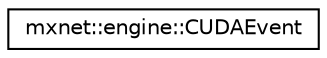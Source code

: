 digraph "Graphical Class Hierarchy"
{
 // LATEX_PDF_SIZE
  edge [fontname="Helvetica",fontsize="10",labelfontname="Helvetica",labelfontsize="10"];
  node [fontname="Helvetica",fontsize="10",shape=record];
  rankdir="LR";
  Node0 [label="mxnet::engine::CUDAEvent",height=0.2,width=0.4,color="black", fillcolor="white", style="filled",URL="$classmxnet_1_1engine_1_1CUDAEvent.html",tooltip=" "];
}
